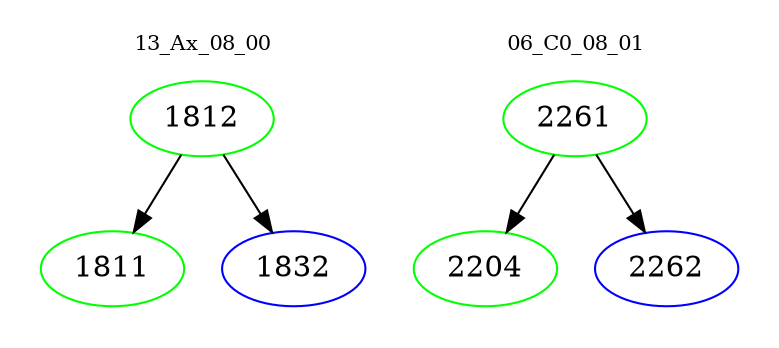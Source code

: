 digraph{
subgraph cluster_0 {
color = white
label = "13_Ax_08_00";
fontsize=10;
T0_1812 [label="1812", color="green"]
T0_1812 -> T0_1811 [color="black"]
T0_1811 [label="1811", color="green"]
T0_1812 -> T0_1832 [color="black"]
T0_1832 [label="1832", color="blue"]
}
subgraph cluster_1 {
color = white
label = "06_C0_08_01";
fontsize=10;
T1_2261 [label="2261", color="green"]
T1_2261 -> T1_2204 [color="black"]
T1_2204 [label="2204", color="green"]
T1_2261 -> T1_2262 [color="black"]
T1_2262 [label="2262", color="blue"]
}
}
